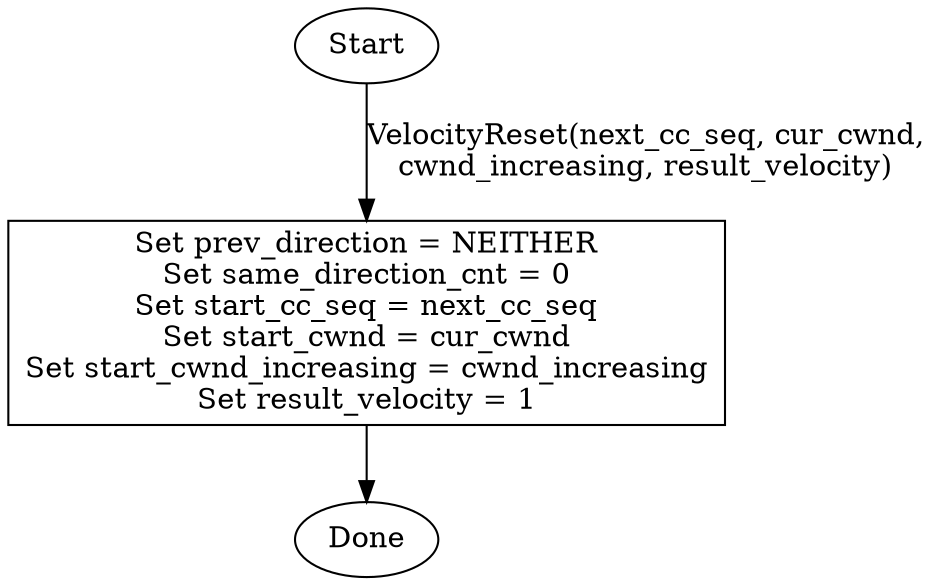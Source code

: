 digraph sliq_copa3_velocityreset {
    strt [ shape = ellipse, label = "Start" ];
    done [ shape = ellipse, label = "Done" ];
    blk1 [ shape = box,     label = "Set prev_direction = NEITHER\nSet same_direction_cnt = 0\nSet start_cc_seq = next_cc_seq\nSet start_cwnd = cur_cwnd\nSet start_cwnd_increasing = cwnd_increasing\nSet result_velocity = 1" ];

    strt -> blk1 [ label = "VelocityReset(next_cc_seq, cur_cwnd,\ncwnd_increasing, result_velocity)" ];
    blk1 -> done;
}
